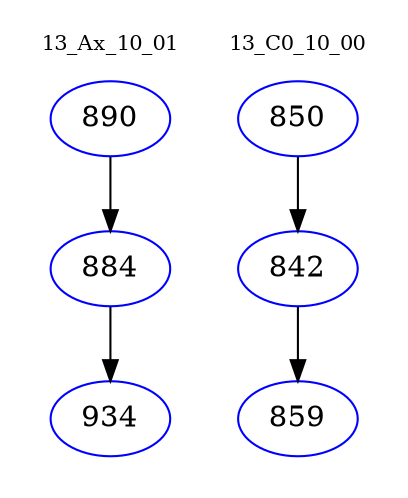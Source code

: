 digraph{
subgraph cluster_0 {
color = white
label = "13_Ax_10_01";
fontsize=10;
T0_890 [label="890", color="blue"]
T0_890 -> T0_884 [color="black"]
T0_884 [label="884", color="blue"]
T0_884 -> T0_934 [color="black"]
T0_934 [label="934", color="blue"]
}
subgraph cluster_1 {
color = white
label = "13_C0_10_00";
fontsize=10;
T1_850 [label="850", color="blue"]
T1_850 -> T1_842 [color="black"]
T1_842 [label="842", color="blue"]
T1_842 -> T1_859 [color="black"]
T1_859 [label="859", color="blue"]
}
}
